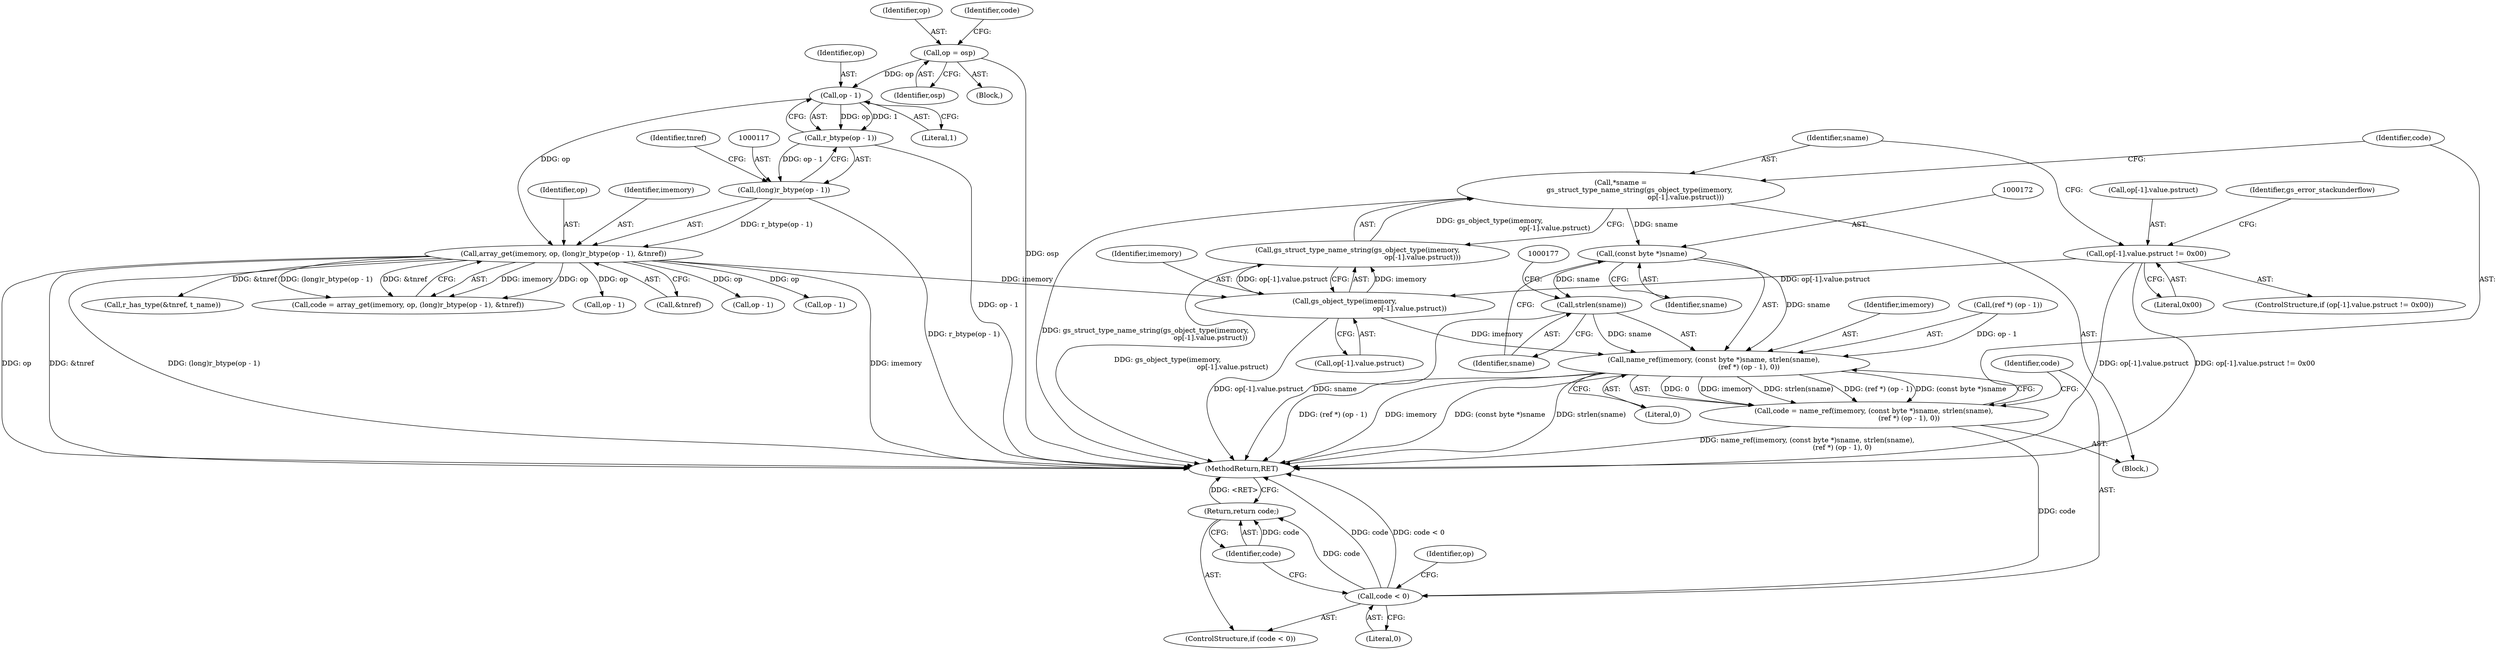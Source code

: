 digraph "1_ghostscript_0edd3d6c634a577db261615a9dc2719bca7f6e01@pointer" {
"1000153" [label="(Call,*sname =\n                 gs_struct_type_name_string(gs_object_type(imemory,\n                                                           op[-1].value.pstruct)))"];
"1000155" [label="(Call,gs_struct_type_name_string(gs_object_type(imemory,\n                                                           op[-1].value.pstruct)))"];
"1000156" [label="(Call,gs_object_type(imemory,\n                                                           op[-1].value.pstruct))"];
"1000113" [label="(Call,array_get(imemory, op, (long)r_btype(op - 1), &tnref))"];
"1000119" [label="(Call,op - 1)"];
"1000106" [label="(Call,op = osp)"];
"1000116" [label="(Call,(long)r_btype(op - 1))"];
"1000118" [label="(Call,r_btype(op - 1))"];
"1000141" [label="(Call,op[-1].value.pstruct != 0x00)"];
"1000171" [label="(Call,(const byte *)sname)"];
"1000169" [label="(Call,name_ref(imemory, (const byte *)sname, strlen(sname),\n                                (ref *) (op - 1), 0))"];
"1000167" [label="(Call,code = name_ref(imemory, (const byte *)sname, strlen(sname),\n                                (ref *) (op - 1), 0))"];
"1000183" [label="(Call,code < 0)"];
"1000186" [label="(Return,return code;)"];
"1000174" [label="(Call,strlen(sname))"];
"1000193" [label="(Identifier,op)"];
"1000173" [label="(Identifier,sname)"];
"1000141" [label="(Call,op[-1].value.pstruct != 0x00)"];
"1000185" [label="(Literal,0)"];
"1000122" [label="(Call,&tnref)"];
"1000113" [label="(Call,array_get(imemory, op, (long)r_btype(op - 1), &tnref))"];
"1000208" [label="(MethodReturn,RET)"];
"1000192" [label="(Call,op - 1)"];
"1000168" [label="(Identifier,code)"];
"1000170" [label="(Identifier,imemory)"];
"1000151" [label="(Block,)"];
"1000158" [label="(Call,op[-1].value.pstruct)"];
"1000116" [label="(Call,(long)r_btype(op - 1))"];
"1000123" [label="(Identifier,tnref)"];
"1000108" [label="(Identifier,osp)"];
"1000157" [label="(Identifier,imemory)"];
"1000153" [label="(Call,*sname =\n                 gs_struct_type_name_string(gs_object_type(imemory,\n                                                           op[-1].value.pstruct)))"];
"1000118" [label="(Call,r_btype(op - 1))"];
"1000199" [label="(Call,op - 1)"];
"1000154" [label="(Identifier,sname)"];
"1000174" [label="(Call,strlen(sname))"];
"1000132" [label="(Call,r_has_type(&tnref, t_name))"];
"1000111" [label="(Call,code = array_get(imemory, op, (long)r_btype(op - 1), &tnref))"];
"1000187" [label="(Identifier,code)"];
"1000104" [label="(Block,)"];
"1000142" [label="(Call,op[-1].value.pstruct)"];
"1000176" [label="(Call,(ref *) (op - 1))"];
"1000190" [label="(Identifier,gs_error_stackunderflow)"];
"1000186" [label="(Return,return code;)"];
"1000150" [label="(Literal,0x00)"];
"1000171" [label="(Call,(const byte *)sname)"];
"1000115" [label="(Identifier,op)"];
"1000181" [label="(Literal,0)"];
"1000107" [label="(Identifier,op)"];
"1000169" [label="(Call,name_ref(imemory, (const byte *)sname, strlen(sname),\n                                (ref *) (op - 1), 0))"];
"1000156" [label="(Call,gs_object_type(imemory,\n                                                           op[-1].value.pstruct))"];
"1000120" [label="(Identifier,op)"];
"1000182" [label="(ControlStructure,if (code < 0))"];
"1000155" [label="(Call,gs_struct_type_name_string(gs_object_type(imemory,\n                                                           op[-1].value.pstruct)))"];
"1000112" [label="(Identifier,code)"];
"1000121" [label="(Literal,1)"];
"1000114" [label="(Identifier,imemory)"];
"1000106" [label="(Call,op = osp)"];
"1000167" [label="(Call,code = name_ref(imemory, (const byte *)sname, strlen(sname),\n                                (ref *) (op - 1), 0))"];
"1000184" [label="(Identifier,code)"];
"1000140" [label="(ControlStructure,if (op[-1].value.pstruct != 0x00))"];
"1000183" [label="(Call,code < 0)"];
"1000178" [label="(Call,op - 1)"];
"1000175" [label="(Identifier,sname)"];
"1000119" [label="(Call,op - 1)"];
"1000153" -> "1000151"  [label="AST: "];
"1000153" -> "1000155"  [label="CFG: "];
"1000154" -> "1000153"  [label="AST: "];
"1000155" -> "1000153"  [label="AST: "];
"1000168" -> "1000153"  [label="CFG: "];
"1000153" -> "1000208"  [label="DDG: gs_struct_type_name_string(gs_object_type(imemory,\n                                                           op[-1].value.pstruct))"];
"1000155" -> "1000153"  [label="DDG: gs_object_type(imemory,\n                                                           op[-1].value.pstruct)"];
"1000153" -> "1000171"  [label="DDG: sname"];
"1000155" -> "1000156"  [label="CFG: "];
"1000156" -> "1000155"  [label="AST: "];
"1000155" -> "1000208"  [label="DDG: gs_object_type(imemory,\n                                                           op[-1].value.pstruct)"];
"1000156" -> "1000155"  [label="DDG: imemory"];
"1000156" -> "1000155"  [label="DDG: op[-1].value.pstruct"];
"1000156" -> "1000158"  [label="CFG: "];
"1000157" -> "1000156"  [label="AST: "];
"1000158" -> "1000156"  [label="AST: "];
"1000156" -> "1000208"  [label="DDG: op[-1].value.pstruct"];
"1000113" -> "1000156"  [label="DDG: imemory"];
"1000141" -> "1000156"  [label="DDG: op[-1].value.pstruct"];
"1000156" -> "1000169"  [label="DDG: imemory"];
"1000113" -> "1000111"  [label="AST: "];
"1000113" -> "1000122"  [label="CFG: "];
"1000114" -> "1000113"  [label="AST: "];
"1000115" -> "1000113"  [label="AST: "];
"1000116" -> "1000113"  [label="AST: "];
"1000122" -> "1000113"  [label="AST: "];
"1000111" -> "1000113"  [label="CFG: "];
"1000113" -> "1000208"  [label="DDG: imemory"];
"1000113" -> "1000208"  [label="DDG: op"];
"1000113" -> "1000208"  [label="DDG: &tnref"];
"1000113" -> "1000208"  [label="DDG: (long)r_btype(op - 1)"];
"1000113" -> "1000111"  [label="DDG: imemory"];
"1000113" -> "1000111"  [label="DDG: op"];
"1000113" -> "1000111"  [label="DDG: (long)r_btype(op - 1)"];
"1000113" -> "1000111"  [label="DDG: &tnref"];
"1000119" -> "1000113"  [label="DDG: op"];
"1000116" -> "1000113"  [label="DDG: r_btype(op - 1)"];
"1000113" -> "1000132"  [label="DDG: &tnref"];
"1000113" -> "1000178"  [label="DDG: op"];
"1000113" -> "1000192"  [label="DDG: op"];
"1000113" -> "1000199"  [label="DDG: op"];
"1000119" -> "1000118"  [label="AST: "];
"1000119" -> "1000121"  [label="CFG: "];
"1000120" -> "1000119"  [label="AST: "];
"1000121" -> "1000119"  [label="AST: "];
"1000118" -> "1000119"  [label="CFG: "];
"1000119" -> "1000118"  [label="DDG: op"];
"1000119" -> "1000118"  [label="DDG: 1"];
"1000106" -> "1000119"  [label="DDG: op"];
"1000106" -> "1000104"  [label="AST: "];
"1000106" -> "1000108"  [label="CFG: "];
"1000107" -> "1000106"  [label="AST: "];
"1000108" -> "1000106"  [label="AST: "];
"1000112" -> "1000106"  [label="CFG: "];
"1000106" -> "1000208"  [label="DDG: osp"];
"1000116" -> "1000118"  [label="CFG: "];
"1000117" -> "1000116"  [label="AST: "];
"1000118" -> "1000116"  [label="AST: "];
"1000123" -> "1000116"  [label="CFG: "];
"1000116" -> "1000208"  [label="DDG: r_btype(op - 1)"];
"1000118" -> "1000116"  [label="DDG: op - 1"];
"1000118" -> "1000208"  [label="DDG: op - 1"];
"1000141" -> "1000140"  [label="AST: "];
"1000141" -> "1000150"  [label="CFG: "];
"1000142" -> "1000141"  [label="AST: "];
"1000150" -> "1000141"  [label="AST: "];
"1000154" -> "1000141"  [label="CFG: "];
"1000190" -> "1000141"  [label="CFG: "];
"1000141" -> "1000208"  [label="DDG: op[-1].value.pstruct"];
"1000141" -> "1000208"  [label="DDG: op[-1].value.pstruct != 0x00"];
"1000171" -> "1000169"  [label="AST: "];
"1000171" -> "1000173"  [label="CFG: "];
"1000172" -> "1000171"  [label="AST: "];
"1000173" -> "1000171"  [label="AST: "];
"1000175" -> "1000171"  [label="CFG: "];
"1000171" -> "1000169"  [label="DDG: sname"];
"1000171" -> "1000174"  [label="DDG: sname"];
"1000169" -> "1000167"  [label="AST: "];
"1000169" -> "1000181"  [label="CFG: "];
"1000170" -> "1000169"  [label="AST: "];
"1000174" -> "1000169"  [label="AST: "];
"1000176" -> "1000169"  [label="AST: "];
"1000181" -> "1000169"  [label="AST: "];
"1000167" -> "1000169"  [label="CFG: "];
"1000169" -> "1000208"  [label="DDG: (ref *) (op - 1)"];
"1000169" -> "1000208"  [label="DDG: imemory"];
"1000169" -> "1000208"  [label="DDG: (const byte *)sname"];
"1000169" -> "1000208"  [label="DDG: strlen(sname)"];
"1000169" -> "1000167"  [label="DDG: 0"];
"1000169" -> "1000167"  [label="DDG: imemory"];
"1000169" -> "1000167"  [label="DDG: strlen(sname)"];
"1000169" -> "1000167"  [label="DDG: (ref *) (op - 1)"];
"1000169" -> "1000167"  [label="DDG: (const byte *)sname"];
"1000174" -> "1000169"  [label="DDG: sname"];
"1000176" -> "1000169"  [label="DDG: op - 1"];
"1000167" -> "1000151"  [label="AST: "];
"1000168" -> "1000167"  [label="AST: "];
"1000184" -> "1000167"  [label="CFG: "];
"1000167" -> "1000208"  [label="DDG: name_ref(imemory, (const byte *)sname, strlen(sname),\n                                (ref *) (op - 1), 0)"];
"1000167" -> "1000183"  [label="DDG: code"];
"1000183" -> "1000182"  [label="AST: "];
"1000183" -> "1000185"  [label="CFG: "];
"1000184" -> "1000183"  [label="AST: "];
"1000185" -> "1000183"  [label="AST: "];
"1000187" -> "1000183"  [label="CFG: "];
"1000193" -> "1000183"  [label="CFG: "];
"1000183" -> "1000208"  [label="DDG: code"];
"1000183" -> "1000208"  [label="DDG: code < 0"];
"1000183" -> "1000186"  [label="DDG: code"];
"1000186" -> "1000182"  [label="AST: "];
"1000186" -> "1000187"  [label="CFG: "];
"1000187" -> "1000186"  [label="AST: "];
"1000208" -> "1000186"  [label="CFG: "];
"1000186" -> "1000208"  [label="DDG: <RET>"];
"1000187" -> "1000186"  [label="DDG: code"];
"1000174" -> "1000175"  [label="CFG: "];
"1000175" -> "1000174"  [label="AST: "];
"1000177" -> "1000174"  [label="CFG: "];
"1000174" -> "1000208"  [label="DDG: sname"];
}
